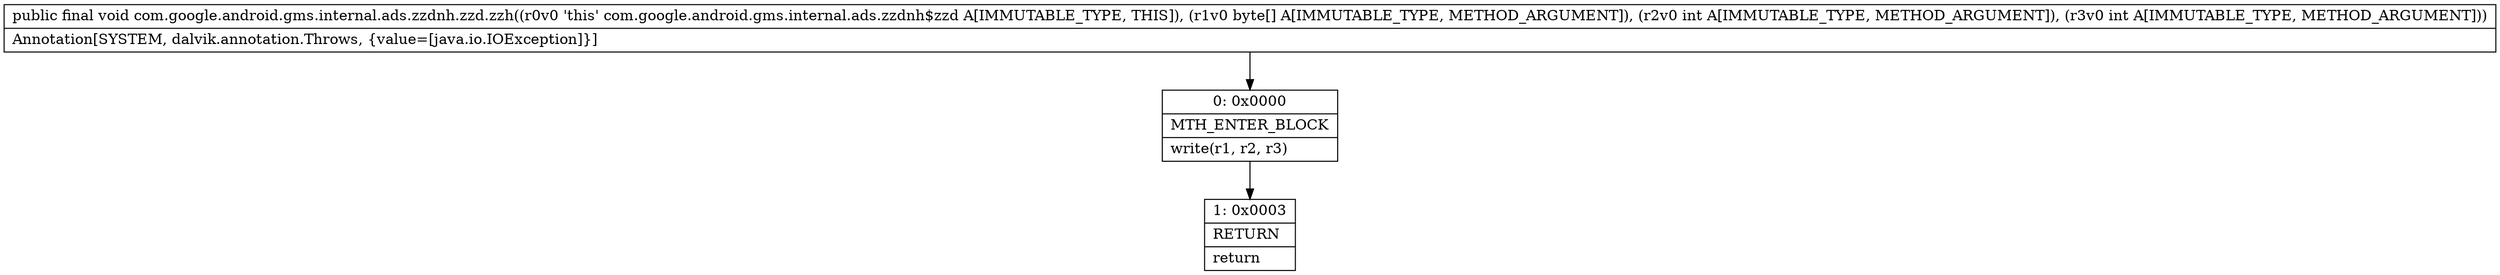 digraph "CFG forcom.google.android.gms.internal.ads.zzdnh.zzd.zzh([BII)V" {
Node_0 [shape=record,label="{0\:\ 0x0000|MTH_ENTER_BLOCK\l|write(r1, r2, r3)\l}"];
Node_1 [shape=record,label="{1\:\ 0x0003|RETURN\l|return\l}"];
MethodNode[shape=record,label="{public final void com.google.android.gms.internal.ads.zzdnh.zzd.zzh((r0v0 'this' com.google.android.gms.internal.ads.zzdnh$zzd A[IMMUTABLE_TYPE, THIS]), (r1v0 byte[] A[IMMUTABLE_TYPE, METHOD_ARGUMENT]), (r2v0 int A[IMMUTABLE_TYPE, METHOD_ARGUMENT]), (r3v0 int A[IMMUTABLE_TYPE, METHOD_ARGUMENT]))  | Annotation[SYSTEM, dalvik.annotation.Throws, \{value=[java.io.IOException]\}]\l}"];
MethodNode -> Node_0;
Node_0 -> Node_1;
}

